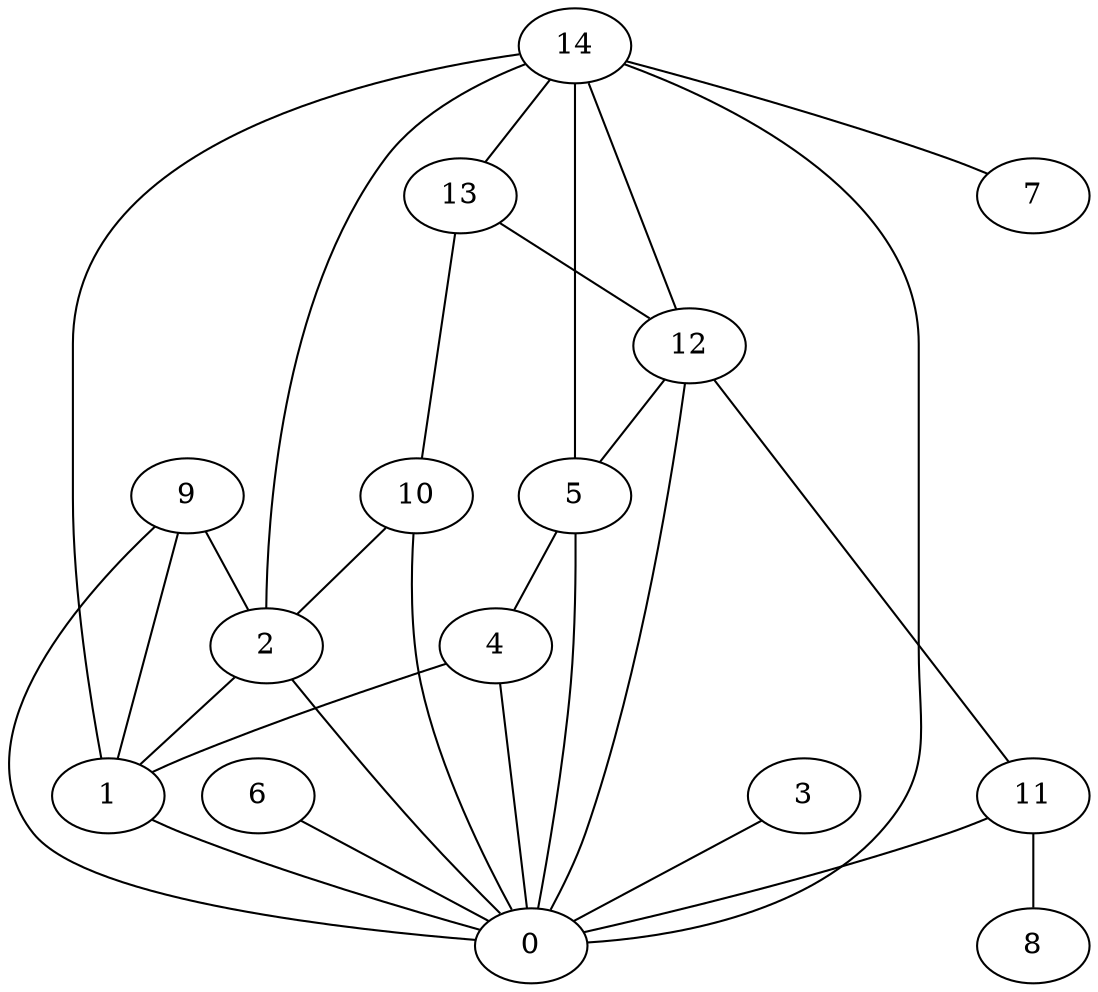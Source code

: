 digraph "sensornet-topology" {
label = "";
rankdir="BT";"0"->"1" [arrowhead = "both"] 
"0"->"2" [arrowhead = "both"] 
"0"->"3" [arrowhead = "both"] 
"0"->"4" [arrowhead = "both"] 
"0"->"5" [arrowhead = "both"] 
"0"->"6" [arrowhead = "both"] 
"0"->"9" [arrowhead = "both"] 
"0"->"10" [arrowhead = "both"] 
"0"->"11" [arrowhead = "both"] 
"0"->"12" [arrowhead = "both"] 
"0"->"14" [arrowhead = "both"] 
"1"->"2" [arrowhead = "both"] 
"1"->"4" [arrowhead = "both"] 
"1"->"9" [arrowhead = "both"] 
"1"->"14" [arrowhead = "both"] 
"2"->"9" [arrowhead = "both"] 
"2"->"10" [arrowhead = "both"] 
"2"->"14" [arrowhead = "both"] 
"4"->"5" [arrowhead = "both"] 
"5"->"12" [arrowhead = "both"] 
"5"->"14" [arrowhead = "both"] 
"7"->"14" [arrowhead = "both"] 
"8"->"11" [arrowhead = "both"] 
"10"->"13" [arrowhead = "both"] 
"11"->"12" [arrowhead = "both"] 
"12"->"13" [arrowhead = "both"] 
"12"->"14" [arrowhead = "both"] 
"13"->"14" [arrowhead = "both"] 
}